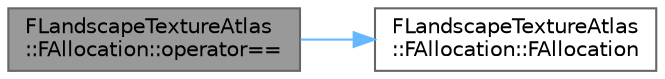 digraph "FLandscapeTextureAtlas::FAllocation::operator=="
{
 // INTERACTIVE_SVG=YES
 // LATEX_PDF_SIZE
  bgcolor="transparent";
  edge [fontname=Helvetica,fontsize=10,labelfontname=Helvetica,labelfontsize=10];
  node [fontname=Helvetica,fontsize=10,shape=box,height=0.2,width=0.4];
  rankdir="LR";
  Node1 [id="Node000001",label="FLandscapeTextureAtlas\l::FAllocation::operator==",height=0.2,width=0.4,color="gray40", fillcolor="grey60", style="filled", fontcolor="black",tooltip=" "];
  Node1 -> Node2 [id="edge1_Node000001_Node000002",color="steelblue1",style="solid",tooltip=" "];
  Node2 [id="Node000002",label="FLandscapeTextureAtlas\l::FAllocation::FAllocation",height=0.2,width=0.4,color="grey40", fillcolor="white", style="filled",URL="$df/d07/structFLandscapeTextureAtlas_1_1FAllocation.html#aac1fc2c593c74d14d506adf0692df546",tooltip=" "];
}
